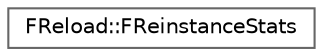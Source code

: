 digraph "Graphical Class Hierarchy"
{
 // INTERACTIVE_SVG=YES
 // LATEX_PDF_SIZE
  bgcolor="transparent";
  edge [fontname=Helvetica,fontsize=10,labelfontname=Helvetica,labelfontsize=10];
  node [fontname=Helvetica,fontsize=10,shape=box,height=0.2,width=0.4];
  rankdir="LR";
  Node0 [id="Node000000",label="FReload::FReinstanceStats",height=0.2,width=0.4,color="grey40", fillcolor="white", style="filled",URL="$dd/de0/structFReload_1_1FReinstanceStats.html",tooltip=" "];
}
